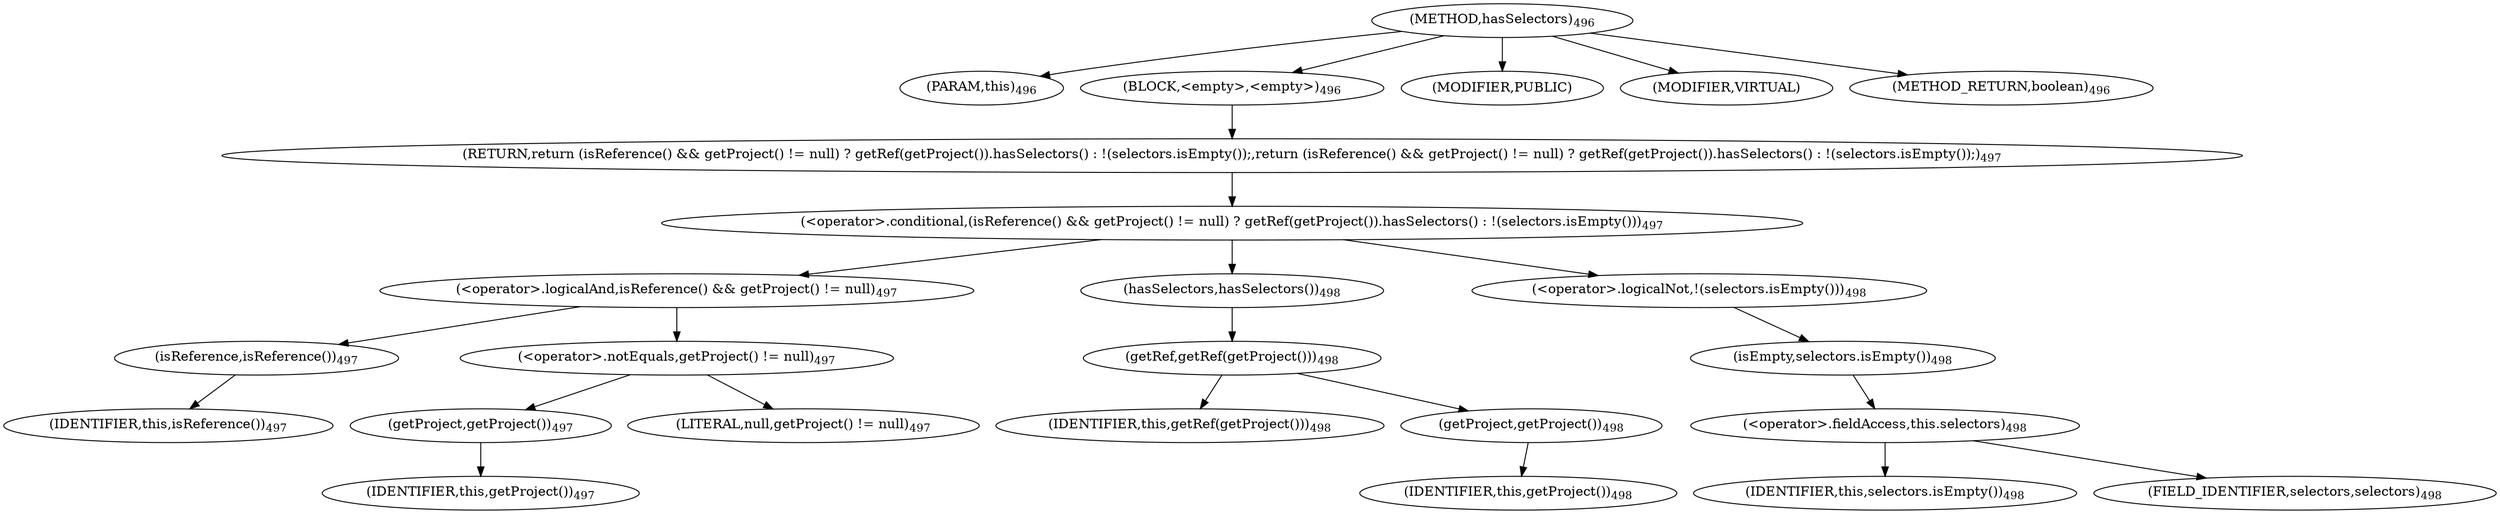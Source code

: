 digraph "hasSelectors" {  
"1154" [label = <(METHOD,hasSelectors)<SUB>496</SUB>> ]
"118" [label = <(PARAM,this)<SUB>496</SUB>> ]
"1155" [label = <(BLOCK,&lt;empty&gt;,&lt;empty&gt;)<SUB>496</SUB>> ]
"1156" [label = <(RETURN,return (isReference() &amp;&amp; getProject() != null) ? getRef(getProject()).hasSelectors() : !(selectors.isEmpty());,return (isReference() &amp;&amp; getProject() != null) ? getRef(getProject()).hasSelectors() : !(selectors.isEmpty());)<SUB>497</SUB>> ]
"1157" [label = <(&lt;operator&gt;.conditional,(isReference() &amp;&amp; getProject() != null) ? getRef(getProject()).hasSelectors() : !(selectors.isEmpty()))<SUB>497</SUB>> ]
"1158" [label = <(&lt;operator&gt;.logicalAnd,isReference() &amp;&amp; getProject() != null)<SUB>497</SUB>> ]
"1159" [label = <(isReference,isReference())<SUB>497</SUB>> ]
"117" [label = <(IDENTIFIER,this,isReference())<SUB>497</SUB>> ]
"1160" [label = <(&lt;operator&gt;.notEquals,getProject() != null)<SUB>497</SUB>> ]
"1161" [label = <(getProject,getProject())<SUB>497</SUB>> ]
"119" [label = <(IDENTIFIER,this,getProject())<SUB>497</SUB>> ]
"1162" [label = <(LITERAL,null,getProject() != null)<SUB>497</SUB>> ]
"1163" [label = <(hasSelectors,hasSelectors())<SUB>498</SUB>> ]
"1164" [label = <(getRef,getRef(getProject()))<SUB>498</SUB>> ]
"121" [label = <(IDENTIFIER,this,getRef(getProject()))<SUB>498</SUB>> ]
"1165" [label = <(getProject,getProject())<SUB>498</SUB>> ]
"120" [label = <(IDENTIFIER,this,getProject())<SUB>498</SUB>> ]
"1166" [label = <(&lt;operator&gt;.logicalNot,!(selectors.isEmpty()))<SUB>498</SUB>> ]
"1167" [label = <(isEmpty,selectors.isEmpty())<SUB>498</SUB>> ]
"1168" [label = <(&lt;operator&gt;.fieldAccess,this.selectors)<SUB>498</SUB>> ]
"1169" [label = <(IDENTIFIER,this,selectors.isEmpty())<SUB>498</SUB>> ]
"1170" [label = <(FIELD_IDENTIFIER,selectors,selectors)<SUB>498</SUB>> ]
"1171" [label = <(MODIFIER,PUBLIC)> ]
"1172" [label = <(MODIFIER,VIRTUAL)> ]
"1173" [label = <(METHOD_RETURN,boolean)<SUB>496</SUB>> ]
  "1154" -> "118" 
  "1154" -> "1155" 
  "1154" -> "1171" 
  "1154" -> "1172" 
  "1154" -> "1173" 
  "1155" -> "1156" 
  "1156" -> "1157" 
  "1157" -> "1158" 
  "1157" -> "1163" 
  "1157" -> "1166" 
  "1158" -> "1159" 
  "1158" -> "1160" 
  "1159" -> "117" 
  "1160" -> "1161" 
  "1160" -> "1162" 
  "1161" -> "119" 
  "1163" -> "1164" 
  "1164" -> "121" 
  "1164" -> "1165" 
  "1165" -> "120" 
  "1166" -> "1167" 
  "1167" -> "1168" 
  "1168" -> "1169" 
  "1168" -> "1170" 
}

